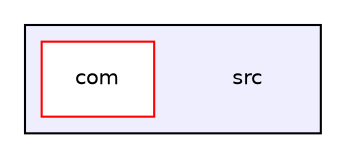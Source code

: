 digraph "src" {
  compound=true
  node [ fontsize="10", fontname="Helvetica"];
  edge [ labelfontsize="10", labelfontname="Helvetica"];
  subgraph clusterdir_68267d1309a1af8e8297ef4c3efbcdba {
    graph [ bgcolor="#eeeeff", pencolor="black", label="" URL="dir_68267d1309a1af8e8297ef4c3efbcdba.html"];
    dir_68267d1309a1af8e8297ef4c3efbcdba [shape=plaintext label="src"];
    dir_541eb0a6c58a7690acc5b848a4b1b724 [shape=box label="com" color="red" fillcolor="white" style="filled" URL="dir_541eb0a6c58a7690acc5b848a4b1b724.html"];
  }
}
